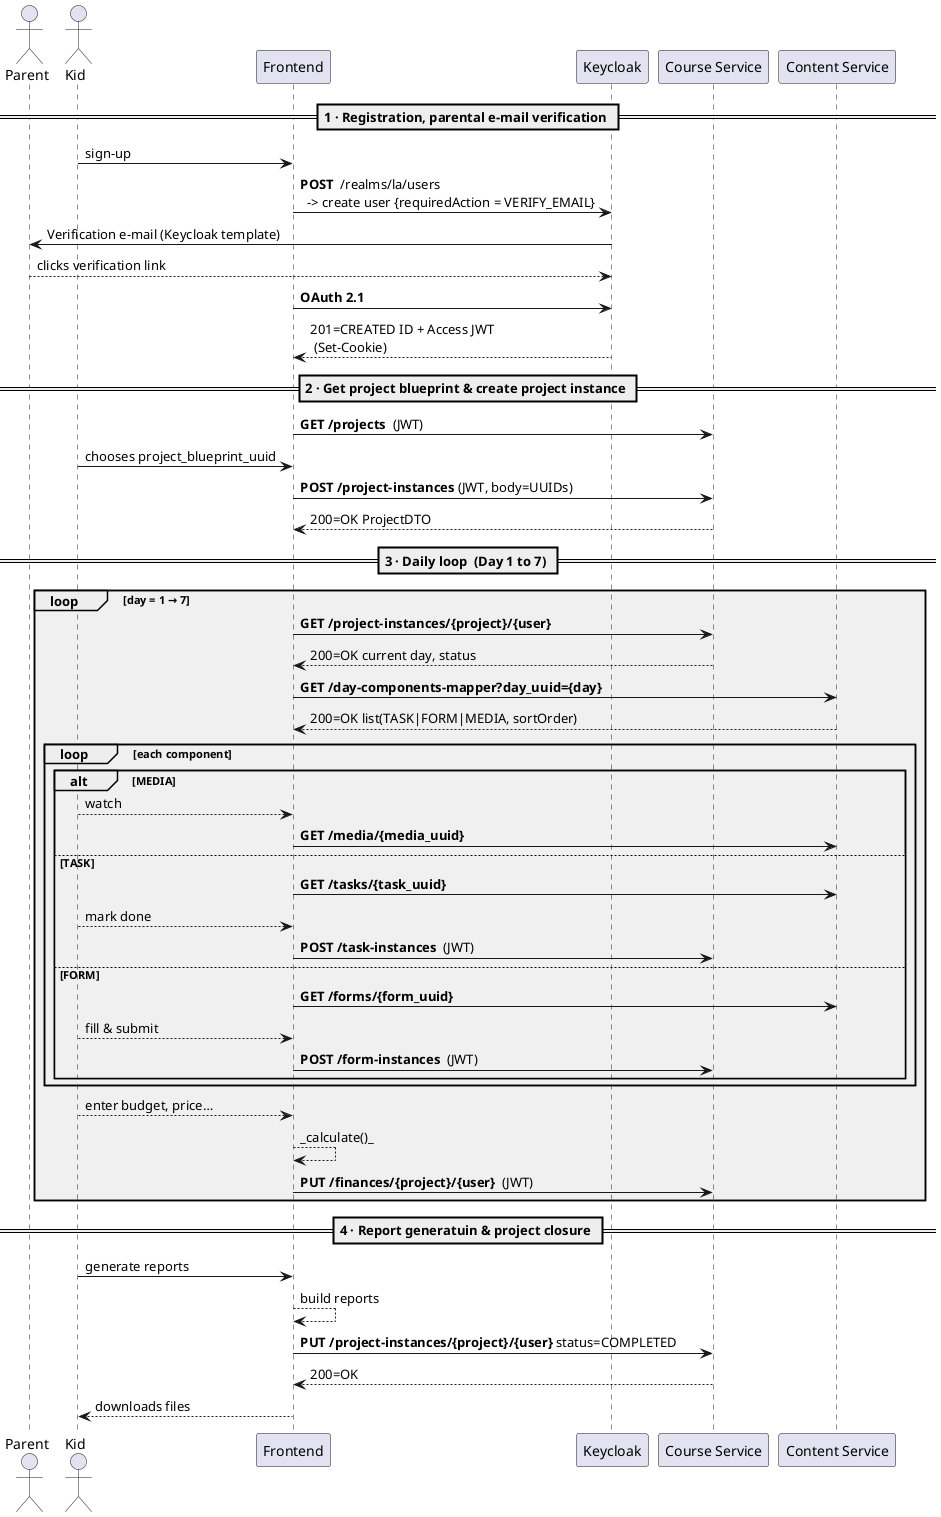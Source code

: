 @startuml

skinparam package {
    FontSize 16
    FontStyle bold
    BackgroundColor #F0F0F0
}

actor Parent
actor Kid

participant "Frontend"      as FE
participant "Keycloak"    as KC
participant "Course Service"  as COURSE
participant "Content Service" as CONTENT

== 1 · Registration, parental e-mail verification ==
Kid  -> FE     : sign-up 
FE     -> KC     : **POST**  /realms/la/users\n  -> create user {requiredAction = VERIFY_EMAIL}
KC     -> Parent : Verification e-mail (Keycloak template)
Parent --> KC    : clicks verification link 
FE     -> KC     : **OAuth 2.1** 
KC     --> FE    : 201=CREATED ID + Access JWT  \n (Set-Cookie)


== 2 · Get project blueprint & create project instance ==
FE     -> COURSE : **GET /projects**  (JWT)
Kid  -> FE     : chooses project_blueprint_uuid
FE     -> COURSE : **POST /project-instances** (JWT, body=UUIDs)
COURSE --> FE    : 200=OK ProjectDTO 

== 3 · Daily loop  (Day 1 to 7) ==
loop day = 1 → 7
  ' 3.1 progress/meta
  FE  -> COURSE  : **GET /project-instances/{project}/{user}**
  COURSE--> FE   : 200=OK current day, status

  ' 3.2 teaching content
  FE  -> CONTENT : **GET /day-components-mapper?day_uuid={day}**
  CONTENT --> FE : 200=OK list(TASK|FORM|MEDIA, sortOrder)

  ' 3.3 execute components
  loop each component
    alt MEDIA
      Kid --> FE  : watch 
      FE -> CONTENT : **GET /media/{media_uuid}**
    else TASK
      FE -> CONTENT : **GET /tasks/{task_uuid}**
      Kid --> FE  : mark done
      FE -> COURSE  : **POST /task-instances**  (JWT)
    else FORM
      FE -> CONTENT : **GET /forms/{form_uuid}**
      Kid --> FE  : fill & submit
      FE -> COURSE  : **POST /form-instances**  (JWT)
    end
  end

  ' 3.4 client-side finance
  Kid --> FE : enter budget, price…
  FE    --> FE : _calculate()_  
  FE    -> COURSE : **PUT /finances/{project}/{user}**  (JWT)


end

== 4 · Report generatuin & project closure ==
Kid -> FE     : generate reports
FE    --> FE    : build reports
FE    -> COURSE : **PUT /project-instances/{project}/{user}** status=COMPLETED
COURSE--> FE    : 200=OK
Kid <-- FE    : downloads files

@enduml

